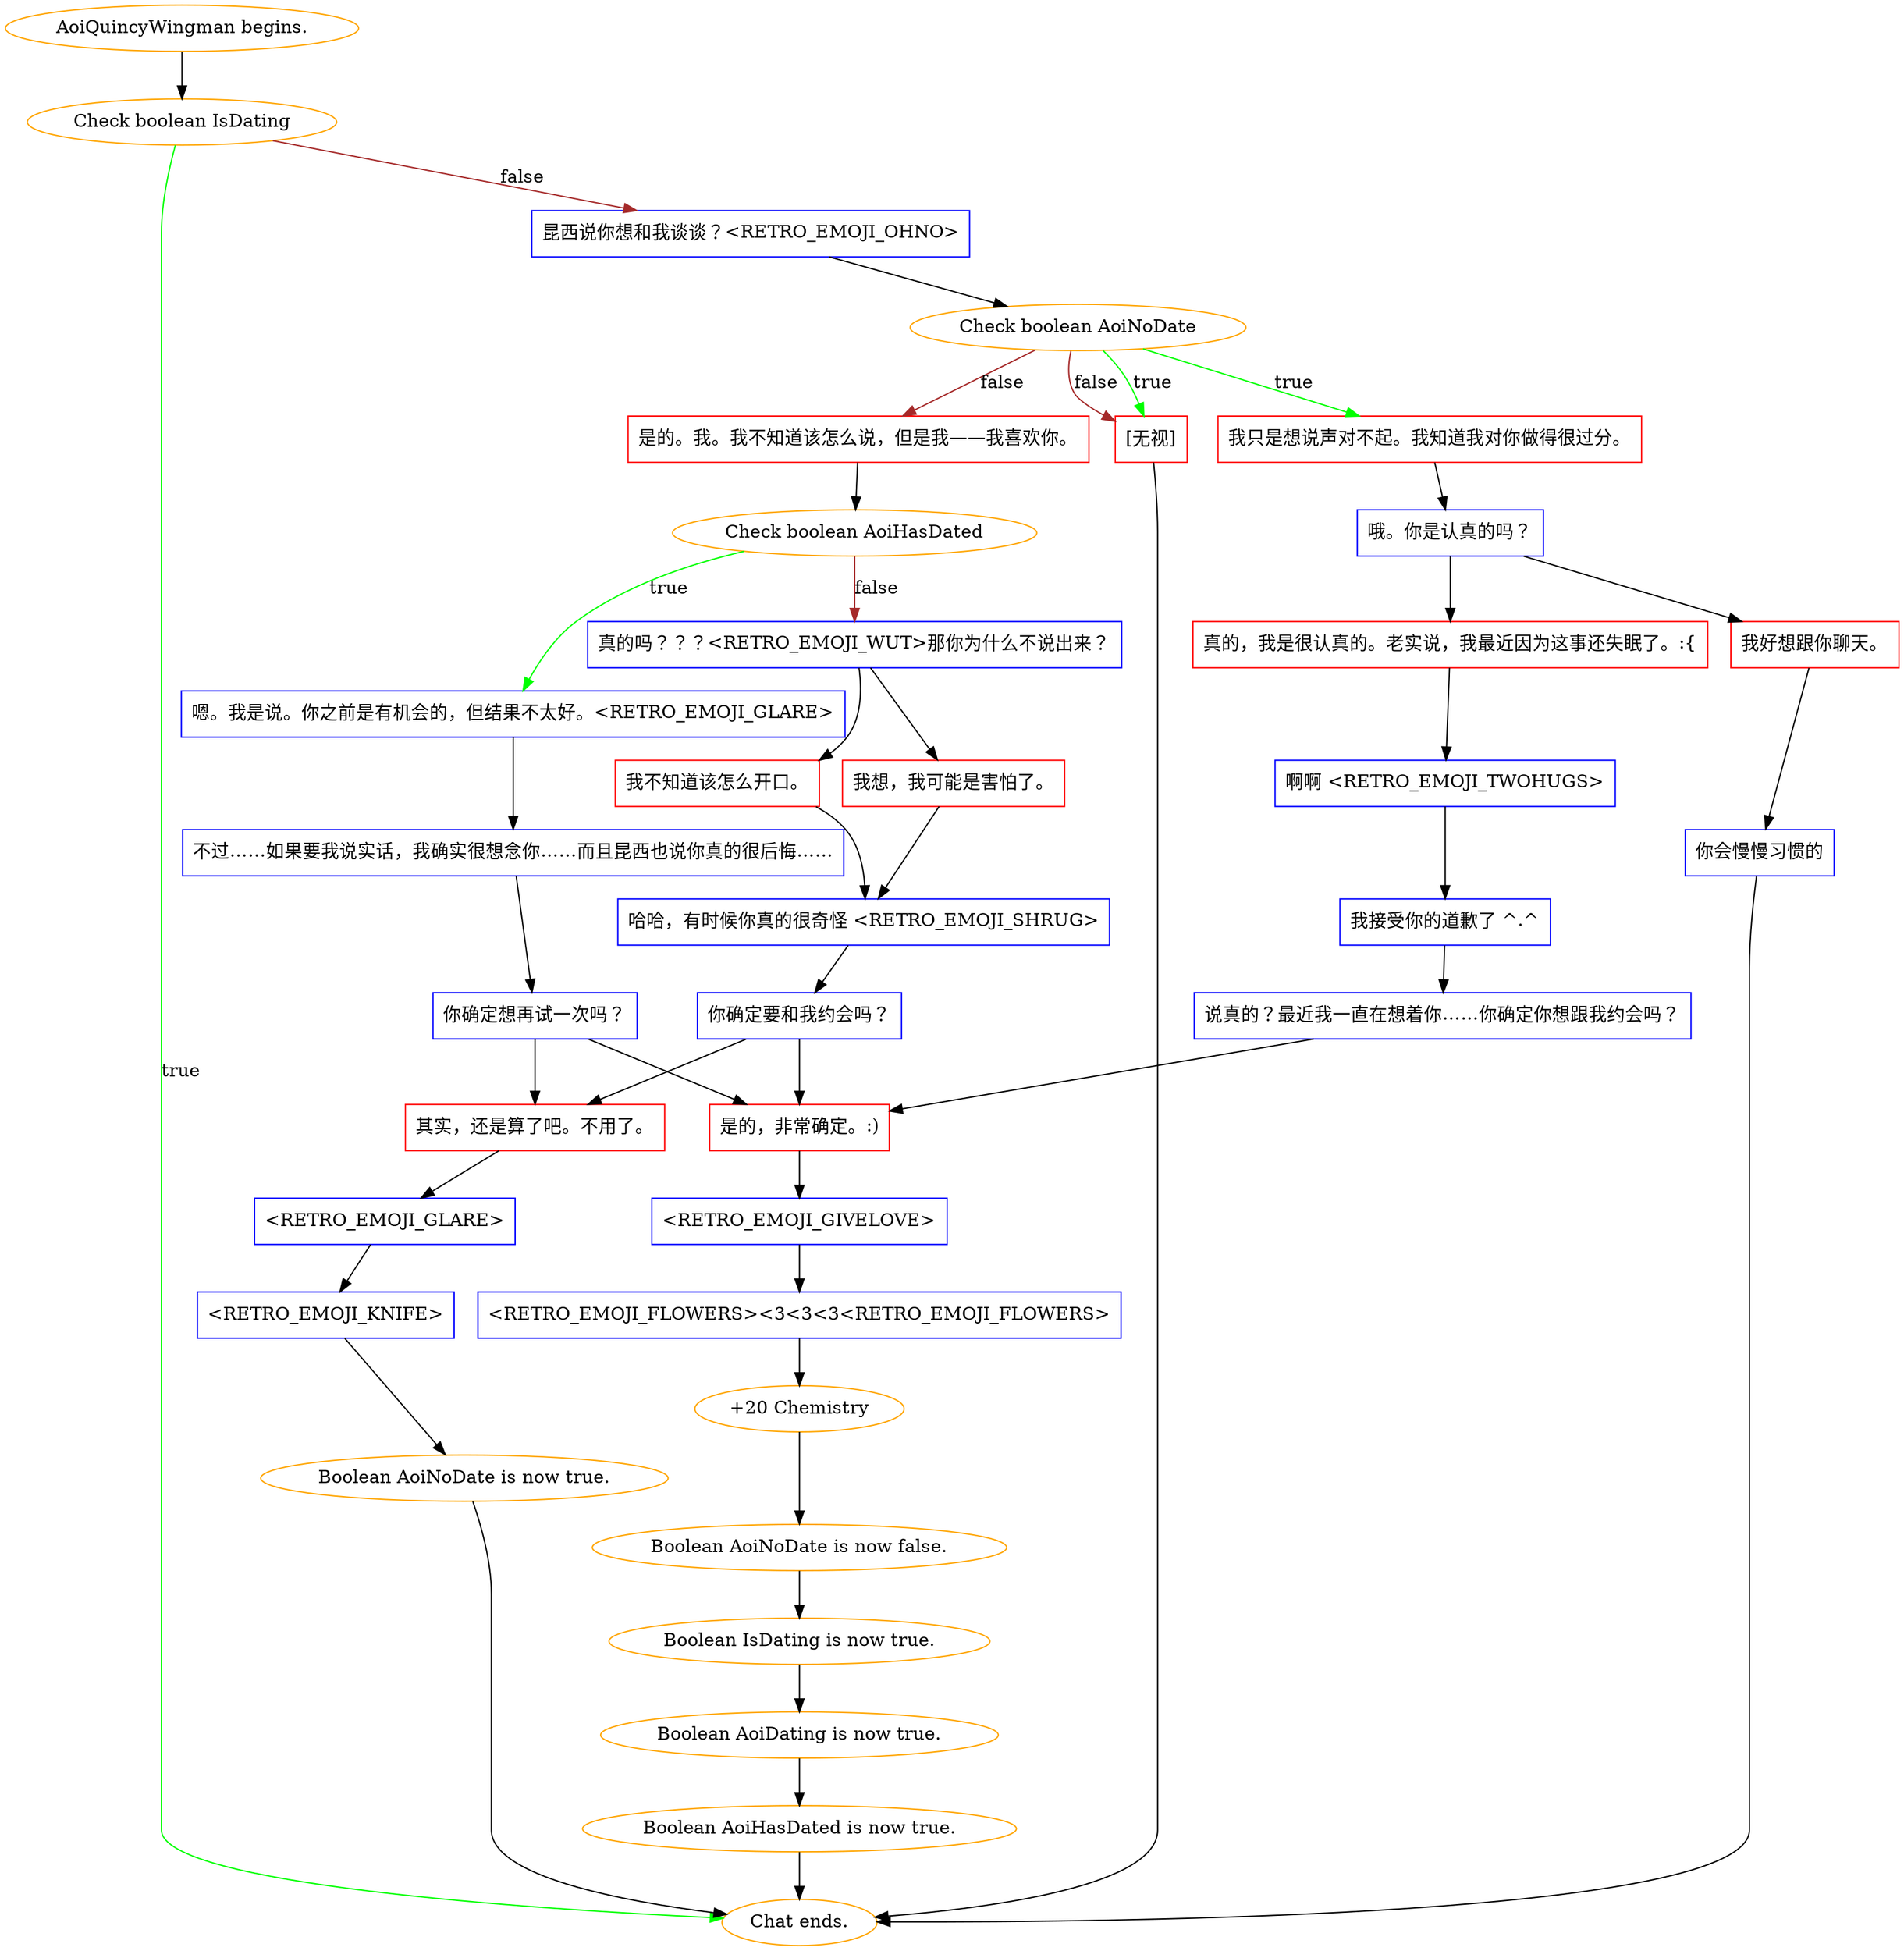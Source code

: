digraph {
	"AoiQuincyWingman begins." [color=orange];
		"AoiQuincyWingman begins." -> j3019970215;
	j3019970215 [label="Check boolean IsDating",color=orange];
		j3019970215 -> "Chat ends." [label=true,color=green];
		j3019970215 -> j3787811432 [label=false,color=brown];
	"Chat ends." [color=orange];
	j3787811432 [label="昆西说你想和我谈谈？<RETRO_EMOJI_OHNO>",shape=box,color=blue];
		j3787811432 -> j2090659694;
	j2090659694 [label="Check boolean AoiNoDate",color=orange];
		j2090659694 -> j1916089464 [label=true,color=green];
		j2090659694 -> j2424094220 [label=true,color=green];
		j2090659694 -> j560649173 [label=false,color=brown];
		j2090659694 -> j2424094220 [label=false,color=brown];
	j1916089464 [label="我只是想说声对不起。我知道我对你做得很过分。",shape=box,color=red];
		j1916089464 -> j4180521881;
	j2424094220 [label="[无视]",shape=box,color=red];
		j2424094220 -> "Chat ends.";
	j560649173 [label="是的。我。我不知道该怎么说，但是我——我喜欢你。",shape=box,color=red];
		j560649173 -> j2092692906;
	j4180521881 [label="哦。你是认真的吗？",shape=box,color=blue];
		j4180521881 -> j3339517278;
		j4180521881 -> j3832629365;
	j2092692906 [label="Check boolean AoiHasDated",color=orange];
		j2092692906 -> j4192039365 [label=true,color=green];
		j2092692906 -> j4072754686 [label=false,color=brown];
	j3339517278 [label="我好想跟你聊天。",shape=box,color=red];
		j3339517278 -> j2689295745;
	j3832629365 [label="真的，我是很认真的。老实说，我最近因为这事还失眠了。:{",shape=box,color=red];
		j3832629365 -> j3582433690;
	j4192039365 [label="嗯。我是说。你之前是有机会的，但结果不太好。<RETRO_EMOJI_GLARE>",shape=box,color=blue];
		j4192039365 -> j4261114317;
	j4072754686 [label="真的吗？？？<RETRO_EMOJI_WUT>那你为什么不说出来？",shape=box,color=blue];
		j4072754686 -> j1407879859;
		j4072754686 -> j1343078482;
	j2689295745 [label="你会慢慢习惯的",shape=box,color=blue];
		j2689295745 -> "Chat ends.";
	j3582433690 [label="啊啊 <RETRO_EMOJI_TWOHUGS>",shape=box,color=blue];
		j3582433690 -> j1287388133;
	j4261114317 [label="不过……如果要我说实话，我确实很想念你……而且昆西也说你真的很后悔……",shape=box,color=blue];
		j4261114317 -> j508650090;
	j1407879859 [label="我不知道该怎么开口。",shape=box,color=red];
		j1407879859 -> j3413658593;
	j1343078482 [label="我想，我可能是害怕了。",shape=box,color=red];
		j1343078482 -> j3413658593;
	j1287388133 [label="我接受你的道歉了 ^.^",shape=box,color=blue];
		j1287388133 -> j1418605737;
	j508650090 [label="你确定想再试一次吗？",shape=box,color=blue];
		j508650090 -> j1154765057;
		j508650090 -> j1080093511;
	j3413658593 [label="哈哈，有时候你真的很奇怪 <RETRO_EMOJI_SHRUG>",shape=box,color=blue];
		j3413658593 -> j179697689;
	j1418605737 [label="说真的？最近我一直在想着你……你确定你想跟我约会吗？",shape=box,color=blue];
		j1418605737 -> j1080093511;
	j1154765057 [label="其实，还是算了吧。不用了。",shape=box,color=red];
		j1154765057 -> j3052766069;
	j1080093511 [label="是的，非常确定。:)",shape=box,color=red];
		j1080093511 -> j3547614891;
	j179697689 [label="你确定要和我约会吗？",shape=box,color=blue];
		j179697689 -> j1154765057;
		j179697689 -> j1080093511;
	j3052766069 [label="<RETRO_EMOJI_GLARE>",shape=box,color=blue];
		j3052766069 -> j1929523632;
	j3547614891 [label="<RETRO_EMOJI_GIVELOVE>",shape=box,color=blue];
		j3547614891 -> j3887382278;
	j1929523632 [label="<RETRO_EMOJI_KNIFE>",shape=box,color=blue];
		j1929523632 -> j2246494386;
	j3887382278 [label="<RETRO_EMOJI_FLOWERS><3<3<3<RETRO_EMOJI_FLOWERS>",shape=box,color=blue];
		j3887382278 -> j1201894450;
	j2246494386 [label="Boolean AoiNoDate is now true.",color=orange];
		j2246494386 -> "Chat ends.";
	j1201894450 [label="+20 Chemistry",color=orange];
		j1201894450 -> j464508756;
	j464508756 [label="Boolean AoiNoDate is now false.",color=orange];
		j464508756 -> j582697020;
	j582697020 [label="Boolean IsDating is now true.",color=orange];
		j582697020 -> j1668092738;
	j1668092738 [label="Boolean AoiDating is now true.",color=orange];
		j1668092738 -> j3997275345;
	j3997275345 [label="Boolean AoiHasDated is now true.",color=orange];
		j3997275345 -> "Chat ends.";
}